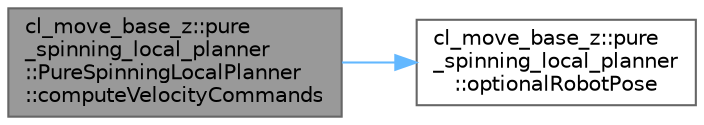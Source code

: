 digraph "cl_move_base_z::pure_spinning_local_planner::PureSpinningLocalPlanner::computeVelocityCommands"
{
 // LATEX_PDF_SIZE
  bgcolor="transparent";
  edge [fontname=Helvetica,fontsize=10,labelfontname=Helvetica,labelfontsize=10];
  node [fontname=Helvetica,fontsize=10,shape=box,height=0.2,width=0.4];
  rankdir="LR";
  Node1 [label="cl_move_base_z::pure\l_spinning_local_planner\l::PureSpinningLocalPlanner\l::computeVelocityCommands",height=0.2,width=0.4,color="gray40", fillcolor="grey60", style="filled", fontcolor="black",tooltip="Given the current position, orientation, and velocity of the robot: compute velocity commands to send..."];
  Node1 -> Node2 [color="steelblue1",style="solid"];
  Node2 [label="cl_move_base_z::pure\l_spinning_local_planner\l::optionalRobotPose",height=0.2,width=0.4,color="grey40", fillcolor="white", style="filled",URL="$namespacecl__move__base__z_1_1pure__spinning__local__planner.html#a9a9023445e13ea89ea8685132683c10c",tooltip=" "];
}
